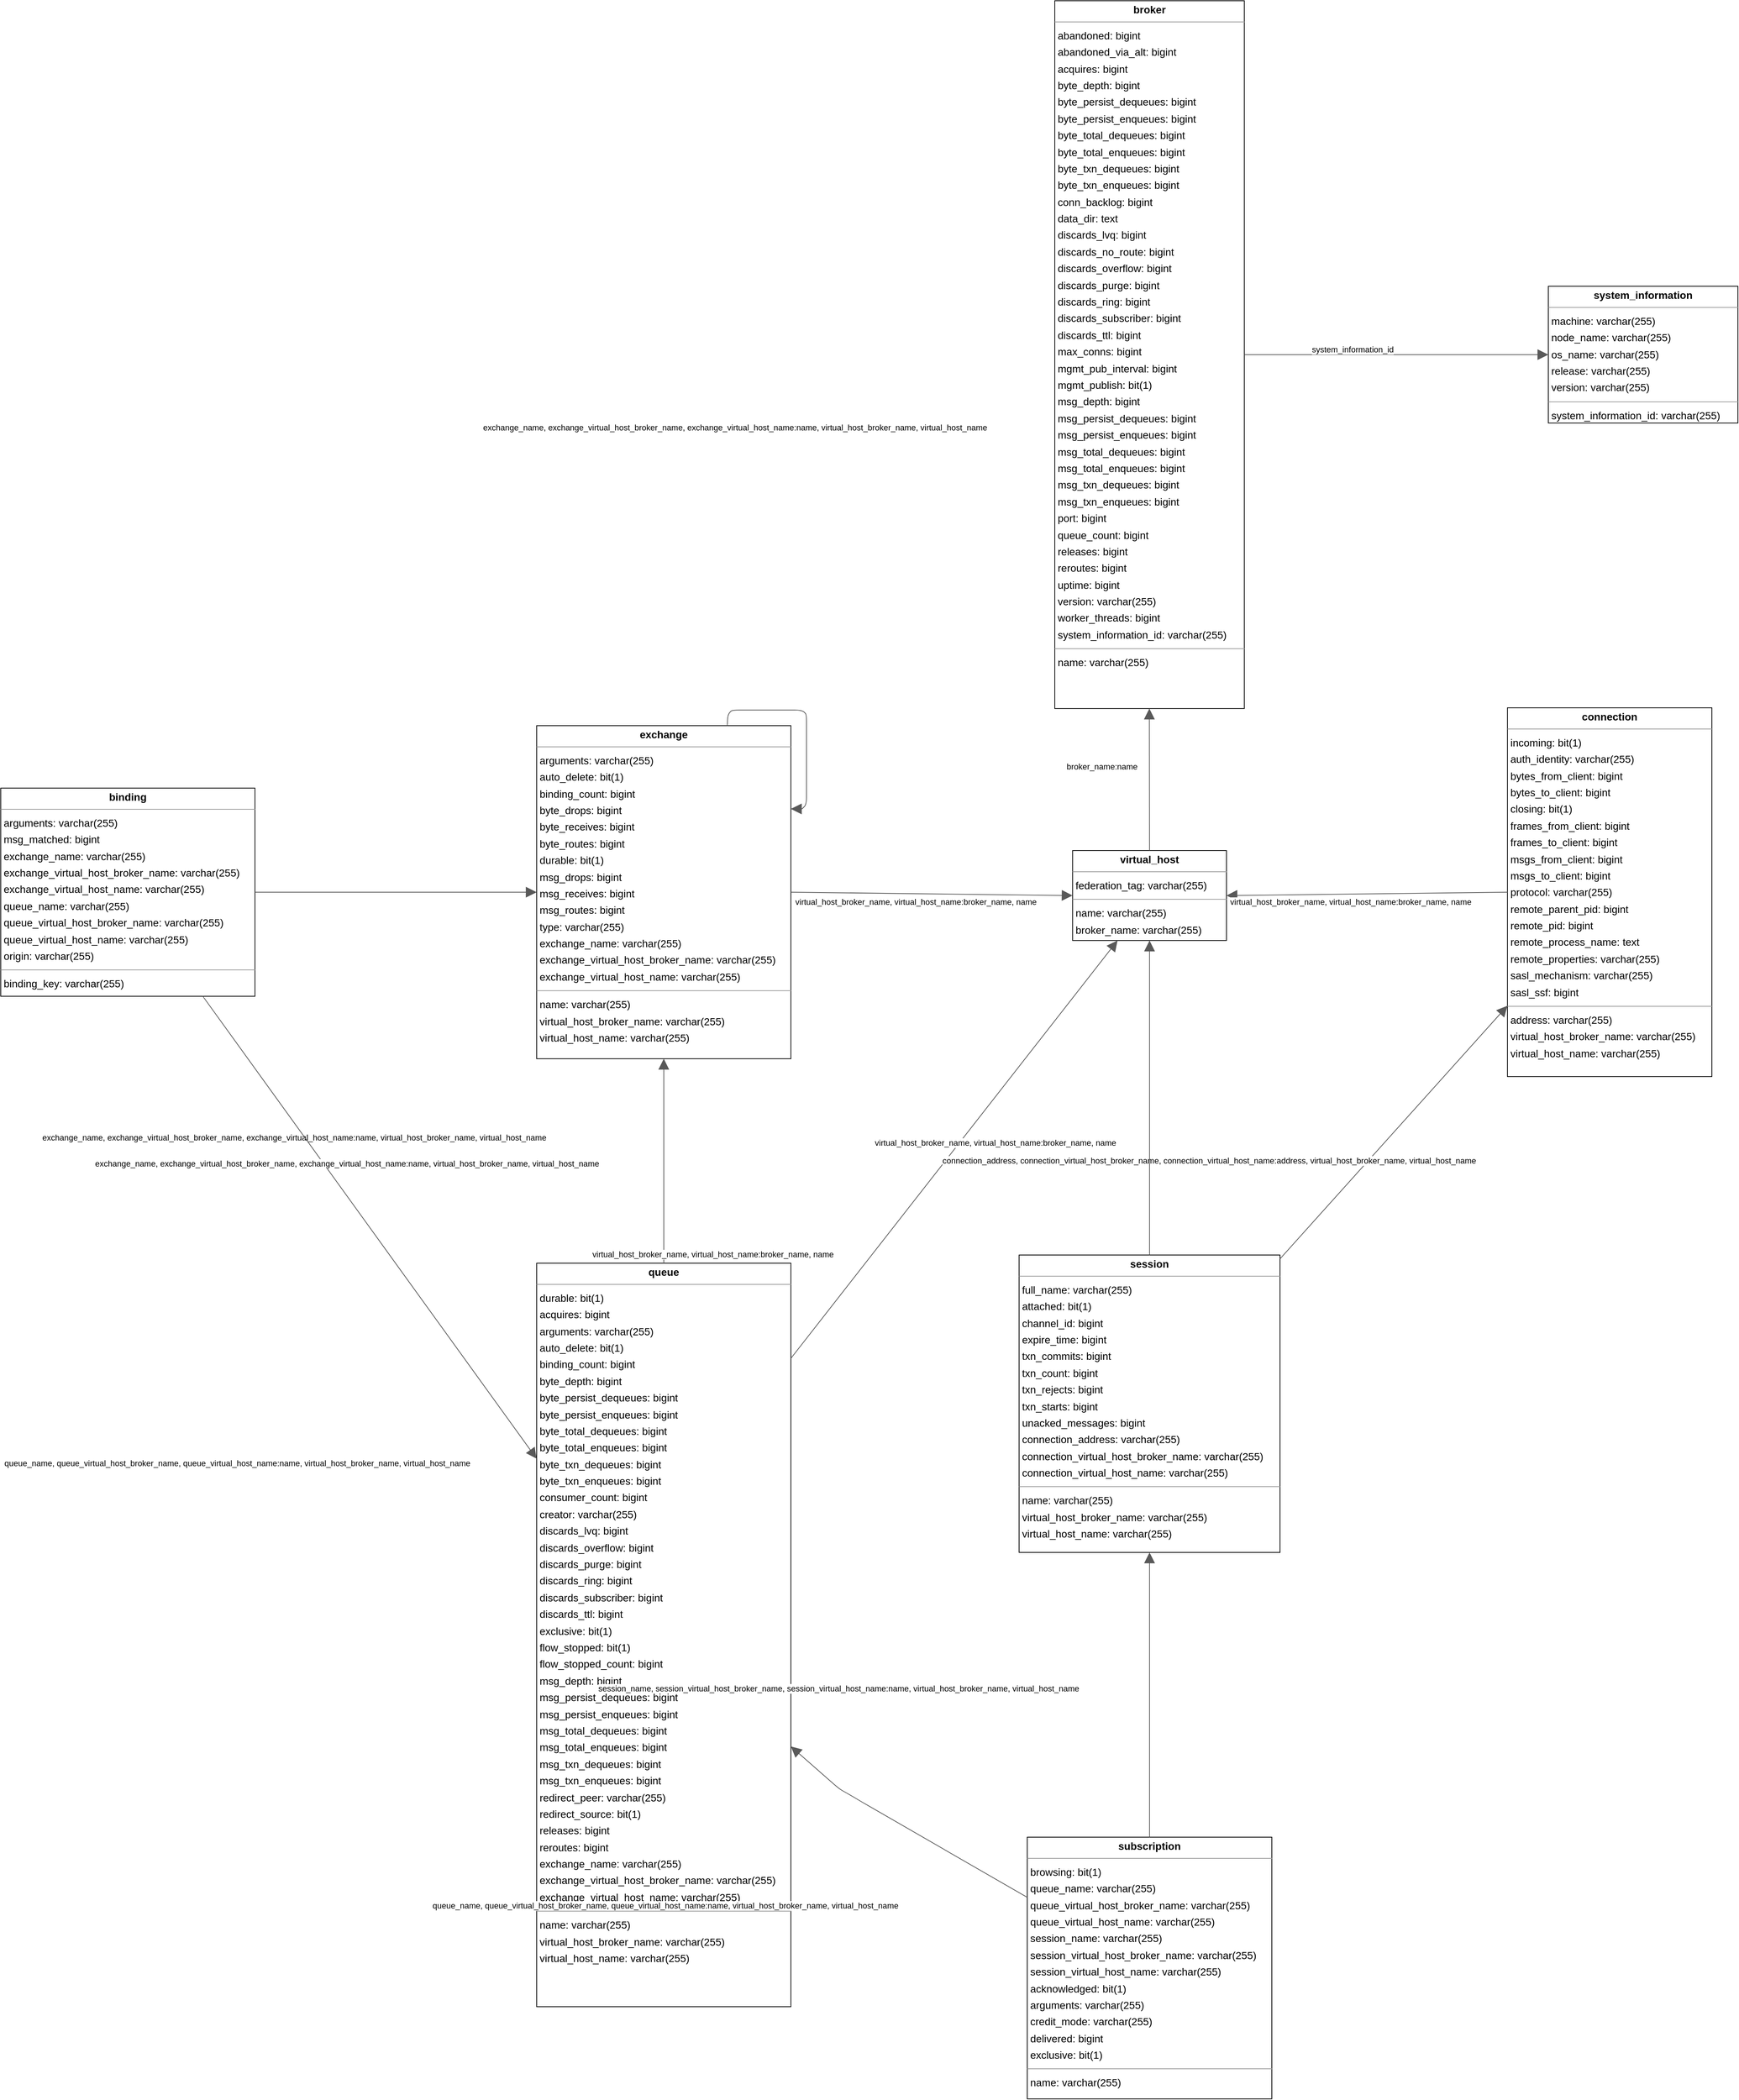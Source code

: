 <mxGraphModel dx="0" dy="0" grid="1" gridSize="10" guides="1" tooltips="1" connect="1" arrows="1" fold="1" page="0" pageScale="1" background="none" math="0" shadow="0">
  <root>
    <mxCell id="0" />
    <mxCell id="1" parent="0" />
    <mxCell id="node8" parent="1" vertex="1" value="&lt;p style=&quot;margin:0px;margin-top:4px;text-align:center;&quot;&gt;&lt;b&gt;binding&lt;/b&gt;&lt;/p&gt;&lt;hr size=&quot;1&quot;/&gt;&lt;p style=&quot;margin:0 0 0 4px;line-height:1.6;&quot;&gt; arguments: varchar(255)&lt;br/&gt; msg_matched: bigint&lt;br/&gt; exchange_name: varchar(255)&lt;br/&gt; exchange_virtual_host_broker_name: varchar(255)&lt;br/&gt; exchange_virtual_host_name: varchar(255)&lt;br/&gt; queue_name: varchar(255)&lt;br/&gt; queue_virtual_host_broker_name: varchar(255)&lt;br/&gt; queue_virtual_host_name: varchar(255)&lt;br/&gt; origin: varchar(255)&lt;/p&gt;&lt;hr size=&quot;1&quot;/&gt;&lt;p style=&quot;margin:0 0 0 4px;line-height:1.6;&quot;&gt; binding_key: varchar(255)&lt;/p&gt;" style="verticalAlign=top;align=left;overflow=fill;fontSize=14;fontFamily=Helvetica;html=1;rounded=0;shadow=0;comic=0;labelBackgroundColor=none;strokeWidth=1;">
      <mxGeometry x="-702" y="847" width="342" height="280" as="geometry" />
    </mxCell>
    <mxCell id="node6" parent="1" vertex="1" value="&lt;p style=&quot;margin:0px;margin-top:4px;text-align:center;&quot;&gt;&lt;b&gt;broker&lt;/b&gt;&lt;/p&gt;&lt;hr size=&quot;1&quot;/&gt;&lt;p style=&quot;margin:0 0 0 4px;line-height:1.6;&quot;&gt; abandoned: bigint&lt;br/&gt; abandoned_via_alt: bigint&lt;br/&gt; acquires: bigint&lt;br/&gt; byte_depth: bigint&lt;br/&gt; byte_persist_dequeues: bigint&lt;br/&gt; byte_persist_enqueues: bigint&lt;br/&gt; byte_total_dequeues: bigint&lt;br/&gt; byte_total_enqueues: bigint&lt;br/&gt; byte_txn_dequeues: bigint&lt;br/&gt; byte_txn_enqueues: bigint&lt;br/&gt; conn_backlog: bigint&lt;br/&gt; data_dir: text&lt;br/&gt; discards_lvq: bigint&lt;br/&gt; discards_no_route: bigint&lt;br/&gt; discards_overflow: bigint&lt;br/&gt; discards_purge: bigint&lt;br/&gt; discards_ring: bigint&lt;br/&gt; discards_subscriber: bigint&lt;br/&gt; discards_ttl: bigint&lt;br/&gt; max_conns: bigint&lt;br/&gt; mgmt_pub_interval: bigint&lt;br/&gt; mgmt_publish: bit(1)&lt;br/&gt; msg_depth: bigint&lt;br/&gt; msg_persist_dequeues: bigint&lt;br/&gt; msg_persist_enqueues: bigint&lt;br/&gt; msg_total_dequeues: bigint&lt;br/&gt; msg_total_enqueues: bigint&lt;br/&gt; msg_txn_dequeues: bigint&lt;br/&gt; msg_txn_enqueues: bigint&lt;br/&gt; port: bigint&lt;br/&gt; queue_count: bigint&lt;br/&gt; releases: bigint&lt;br/&gt; reroutes: bigint&lt;br/&gt; uptime: bigint&lt;br/&gt; version: varchar(255)&lt;br/&gt; worker_threads: bigint&lt;br/&gt; system_information_id: varchar(255)&lt;/p&gt;&lt;hr size=&quot;1&quot;/&gt;&lt;p style=&quot;margin:0 0 0 4px;line-height:1.6;&quot;&gt; name: varchar(255)&lt;/p&gt;" style="verticalAlign=top;align=left;overflow=fill;fontSize=14;fontFamily=Helvetica;html=1;rounded=0;shadow=0;comic=0;labelBackgroundColor=none;strokeWidth=1;">
      <mxGeometry x="716" y="-212" width="255" height="952" as="geometry" />
    </mxCell>
    <mxCell id="node1" parent="1" vertex="1" value="&lt;p style=&quot;margin:0px;margin-top:4px;text-align:center;&quot;&gt;&lt;b&gt;connection&lt;/b&gt;&lt;/p&gt;&lt;hr size=&quot;1&quot;/&gt;&lt;p style=&quot;margin:0 0 0 4px;line-height:1.6;&quot;&gt; incoming: bit(1)&lt;br/&gt; auth_identity: varchar(255)&lt;br/&gt; bytes_from_client: bigint&lt;br/&gt; bytes_to_client: bigint&lt;br/&gt; closing: bit(1)&lt;br/&gt; frames_from_client: bigint&lt;br/&gt; frames_to_client: bigint&lt;br/&gt; msgs_from_client: bigint&lt;br/&gt; msgs_to_client: bigint&lt;br/&gt; protocol: varchar(255)&lt;br/&gt; remote_parent_pid: bigint&lt;br/&gt; remote_pid: bigint&lt;br/&gt; remote_process_name: text&lt;br/&gt; remote_properties: varchar(255)&lt;br/&gt; sasl_mechanism: varchar(255)&lt;br/&gt; sasl_ssf: bigint&lt;/p&gt;&lt;hr size=&quot;1&quot;/&gt;&lt;p style=&quot;margin:0 0 0 4px;line-height:1.6;&quot;&gt; address: varchar(255)&lt;br/&gt; virtual_host_broker_name: varchar(255)&lt;br/&gt; virtual_host_name: varchar(255)&lt;/p&gt;" style="verticalAlign=top;align=left;overflow=fill;fontSize=14;fontFamily=Helvetica;html=1;rounded=0;shadow=0;comic=0;labelBackgroundColor=none;strokeWidth=1;">
      <mxGeometry x="1325" y="739" width="275" height="496" as="geometry" />
    </mxCell>
    <mxCell id="node7" parent="1" vertex="1" value="&lt;p style=&quot;margin:0px;margin-top:4px;text-align:center;&quot;&gt;&lt;b&gt;exchange&lt;/b&gt;&lt;/p&gt;&lt;hr size=&quot;1&quot;/&gt;&lt;p style=&quot;margin:0 0 0 4px;line-height:1.6;&quot;&gt; arguments: varchar(255)&lt;br/&gt; auto_delete: bit(1)&lt;br/&gt; binding_count: bigint&lt;br/&gt; byte_drops: bigint&lt;br/&gt; byte_receives: bigint&lt;br/&gt; byte_routes: bigint&lt;br/&gt; durable: bit(1)&lt;br/&gt; msg_drops: bigint&lt;br/&gt; msg_receives: bigint&lt;br/&gt; msg_routes: bigint&lt;br/&gt; type: varchar(255)&lt;br/&gt; exchange_name: varchar(255)&lt;br/&gt; exchange_virtual_host_broker_name: varchar(255)&lt;br/&gt; exchange_virtual_host_name: varchar(255)&lt;/p&gt;&lt;hr size=&quot;1&quot;/&gt;&lt;p style=&quot;margin:0 0 0 4px;line-height:1.6;&quot;&gt; name: varchar(255)&lt;br/&gt; virtual_host_broker_name: varchar(255)&lt;br/&gt; virtual_host_name: varchar(255)&lt;/p&gt;" style="verticalAlign=top;align=left;overflow=fill;fontSize=14;fontFamily=Helvetica;html=1;rounded=0;shadow=0;comic=0;labelBackgroundColor=none;strokeWidth=1;">
      <mxGeometry x="19" y="763" width="342" height="448" as="geometry" />
    </mxCell>
    <mxCell id="node5" parent="1" vertex="1" value="&lt;p style=&quot;margin:0px;margin-top:4px;text-align:center;&quot;&gt;&lt;b&gt;queue&lt;/b&gt;&lt;/p&gt;&lt;hr size=&quot;1&quot;/&gt;&lt;p style=&quot;margin:0 0 0 4px;line-height:1.6;&quot;&gt; durable: bit(1)&lt;br/&gt; acquires: bigint&lt;br/&gt; arguments: varchar(255)&lt;br/&gt; auto_delete: bit(1)&lt;br/&gt; binding_count: bigint&lt;br/&gt; byte_depth: bigint&lt;br/&gt; byte_persist_dequeues: bigint&lt;br/&gt; byte_persist_enqueues: bigint&lt;br/&gt; byte_total_dequeues: bigint&lt;br/&gt; byte_total_enqueues: bigint&lt;br/&gt; byte_txn_dequeues: bigint&lt;br/&gt; byte_txn_enqueues: bigint&lt;br/&gt; consumer_count: bigint&lt;br/&gt; creator: varchar(255)&lt;br/&gt; discards_lvq: bigint&lt;br/&gt; discards_overflow: bigint&lt;br/&gt; discards_purge: bigint&lt;br/&gt; discards_ring: bigint&lt;br/&gt; discards_subscriber: bigint&lt;br/&gt; discards_ttl: bigint&lt;br/&gt; exclusive: bit(1)&lt;br/&gt; flow_stopped: bit(1)&lt;br/&gt; flow_stopped_count: bigint&lt;br/&gt; msg_depth: bigint&lt;br/&gt; msg_persist_dequeues: bigint&lt;br/&gt; msg_persist_enqueues: bigint&lt;br/&gt; msg_total_dequeues: bigint&lt;br/&gt; msg_total_enqueues: bigint&lt;br/&gt; msg_txn_dequeues: bigint&lt;br/&gt; msg_txn_enqueues: bigint&lt;br/&gt; redirect_peer: varchar(255)&lt;br/&gt; redirect_source: bit(1)&lt;br/&gt; releases: bigint&lt;br/&gt; reroutes: bigint&lt;br/&gt; exchange_name: varchar(255)&lt;br/&gt; exchange_virtual_host_broker_name: varchar(255)&lt;br/&gt; exchange_virtual_host_name: varchar(255)&lt;/p&gt;&lt;hr size=&quot;1&quot;/&gt;&lt;p style=&quot;margin:0 0 0 4px;line-height:1.6;&quot;&gt; name: varchar(255)&lt;br/&gt; virtual_host_broker_name: varchar(255)&lt;br/&gt; virtual_host_name: varchar(255)&lt;/p&gt;" style="verticalAlign=top;align=left;overflow=fill;fontSize=14;fontFamily=Helvetica;html=1;rounded=0;shadow=0;comic=0;labelBackgroundColor=none;strokeWidth=1;">
      <mxGeometry x="19" y="1486" width="342" height="1000" as="geometry" />
    </mxCell>
    <mxCell id="node2" parent="1" vertex="1" value="&lt;p style=&quot;margin:0px;margin-top:4px;text-align:center;&quot;&gt;&lt;b&gt;session&lt;/b&gt;&lt;/p&gt;&lt;hr size=&quot;1&quot;/&gt;&lt;p style=&quot;margin:0 0 0 4px;line-height:1.6;&quot;&gt; full_name: varchar(255)&lt;br/&gt; attached: bit(1)&lt;br/&gt; channel_id: bigint&lt;br/&gt; expire_time: bigint&lt;br/&gt; txn_commits: bigint&lt;br/&gt; txn_count: bigint&lt;br/&gt; txn_rejects: bigint&lt;br/&gt; txn_starts: bigint&lt;br/&gt; unacked_messages: bigint&lt;br/&gt; connection_address: varchar(255)&lt;br/&gt; connection_virtual_host_broker_name: varchar(255)&lt;br/&gt; connection_virtual_host_name: varchar(255)&lt;/p&gt;&lt;hr size=&quot;1&quot;/&gt;&lt;p style=&quot;margin:0 0 0 4px;line-height:1.6;&quot;&gt; name: varchar(255)&lt;br/&gt; virtual_host_broker_name: varchar(255)&lt;br/&gt; virtual_host_name: varchar(255)&lt;/p&gt;" style="verticalAlign=top;align=left;overflow=fill;fontSize=14;fontFamily=Helvetica;html=1;rounded=0;shadow=0;comic=0;labelBackgroundColor=none;strokeWidth=1;">
      <mxGeometry x="668" y="1475" width="351" height="400" as="geometry" />
    </mxCell>
    <mxCell id="node3" parent="1" vertex="1" value="&lt;p style=&quot;margin:0px;margin-top:4px;text-align:center;&quot;&gt;&lt;b&gt;subscription&lt;/b&gt;&lt;/p&gt;&lt;hr size=&quot;1&quot;/&gt;&lt;p style=&quot;margin:0 0 0 4px;line-height:1.6;&quot;&gt; browsing: bit(1)&lt;br/&gt; queue_name: varchar(255)&lt;br/&gt; queue_virtual_host_broker_name: varchar(255)&lt;br/&gt; queue_virtual_host_name: varchar(255)&lt;br/&gt; session_name: varchar(255)&lt;br/&gt; session_virtual_host_broker_name: varchar(255)&lt;br/&gt; session_virtual_host_name: varchar(255)&lt;br/&gt; acknowledged: bit(1)&lt;br/&gt; arguments: varchar(255)&lt;br/&gt; credit_mode: varchar(255)&lt;br/&gt; delivered: bigint&lt;br/&gt; exclusive: bit(1)&lt;/p&gt;&lt;hr size=&quot;1&quot;/&gt;&lt;p style=&quot;margin:0 0 0 4px;line-height:1.6;&quot;&gt; name: varchar(255)&lt;/p&gt;" style="verticalAlign=top;align=left;overflow=fill;fontSize=14;fontFamily=Helvetica;html=1;rounded=0;shadow=0;comic=0;labelBackgroundColor=none;strokeWidth=1;">
      <mxGeometry x="679" y="2258" width="329" height="352" as="geometry" />
    </mxCell>
    <mxCell id="node4" parent="1" vertex="1" value="&lt;p style=&quot;margin:0px;margin-top:4px;text-align:center;&quot;&gt;&lt;b&gt;system_information&lt;/b&gt;&lt;/p&gt;&lt;hr size=&quot;1&quot;/&gt;&lt;p style=&quot;margin:0 0 0 4px;line-height:1.6;&quot;&gt; machine: varchar(255)&lt;br/&gt; node_name: varchar(255)&lt;br/&gt; os_name: varchar(255)&lt;br/&gt; release: varchar(255)&lt;br/&gt; version: varchar(255)&lt;/p&gt;&lt;hr size=&quot;1&quot;/&gt;&lt;p style=&quot;margin:0 0 0 4px;line-height:1.6;&quot;&gt; system_information_id: varchar(255)&lt;/p&gt;" style="verticalAlign=top;align=left;overflow=fill;fontSize=14;fontFamily=Helvetica;html=1;rounded=0;shadow=0;comic=0;labelBackgroundColor=none;strokeWidth=1;">
      <mxGeometry x="1380" y="172" width="255" height="184" as="geometry" />
    </mxCell>
    <mxCell id="node0" parent="1" vertex="1" value="&lt;p style=&quot;margin:0px;margin-top:4px;text-align:center;&quot;&gt;&lt;b&gt;virtual_host&lt;/b&gt;&lt;/p&gt;&lt;hr size=&quot;1&quot;/&gt;&lt;p style=&quot;margin:0 0 0 4px;line-height:1.6;&quot;&gt; federation_tag: varchar(255)&lt;/p&gt;&lt;hr size=&quot;1&quot;/&gt;&lt;p style=&quot;margin:0 0 0 4px;line-height:1.6;&quot;&gt; name: varchar(255)&lt;br/&gt; broker_name: varchar(255)&lt;/p&gt;" style="verticalAlign=top;align=left;overflow=fill;fontSize=14;fontFamily=Helvetica;html=1;rounded=0;shadow=0;comic=0;labelBackgroundColor=none;strokeWidth=1;">
      <mxGeometry x="740" y="931" width="207" height="121" as="geometry" />
    </mxCell>
    <mxCell id="edge4" edge="1" value="" parent="1" source="node8" target="node7" style="html=1;rounded=1;;dashed=0;startArrow=none;endArrow=block;endSize=12;strokeColor=#595959;exitX=1.000;exitY=0.500;exitDx=0;exitDy=0;entryX=0.000;entryY=0.500;entryDx=0;entryDy=0;">
      <mxGeometry width="50" height="50" relative="1" as="geometry">
        <Array as="points" />
      </mxGeometry>
    </mxCell>
    <mxCell id="label26" parent="edge4" vertex="1" connectable="0" value="exchange_name, exchange_virtual_host_broker_name, exchange_virtual_host_name:name, virtual_host_broker_name, virtual_host_name" style="edgeLabel;resizable=0;html=1;align=left;verticalAlign=top;strokeColor=default;">
      <mxGeometry x="-648" y="1304" as="geometry" />
    </mxCell>
    <mxCell id="edge10" edge="1" value="" parent="1" source="node8" target="node5" style="html=1;rounded=1;;dashed=0;startArrow=none;endArrow=block;endSize=12;strokeColor=#595959;exitX=0.795;exitY=1.000;exitDx=0;exitDy=0;entryX=0.000;entryY=0.263;entryDx=0;entryDy=0;">
      <mxGeometry width="50" height="50" relative="1" as="geometry">
        <Array as="points" />
      </mxGeometry>
    </mxCell>
    <mxCell id="label62" parent="edge10" vertex="1" connectable="0" value="queue_name, queue_virtual_host_broker_name, queue_virtual_host_name:name, virtual_host_broker_name, virtual_host_name" style="edgeLabel;resizable=0;html=1;align=left;verticalAlign=top;strokeColor=default;">
      <mxGeometry x="-699" y="1742" as="geometry" />
    </mxCell>
    <mxCell id="edge1" edge="1" value="" parent="1" source="node6" target="node4" style="html=1;rounded=1;;dashed=0;startArrow=none;endArrow=block;endSize=12;strokeColor=#595959;exitX=1.000;exitY=0.500;exitDx=0;exitDy=0;entryX=0.000;entryY=0.500;entryDx=0;entryDy=0;">
      <mxGeometry width="50" height="50" relative="1" as="geometry">
        <Array as="points" />
      </mxGeometry>
    </mxCell>
    <mxCell id="label8" parent="edge1" vertex="1" connectable="0" value="system_information_id" style="edgeLabel;resizable=0;html=1;align=left;verticalAlign=top;strokeColor=default;">
      <mxGeometry x="1060" y="244" as="geometry" />
    </mxCell>
    <mxCell id="edge11" edge="1" value="" parent="1" source="node1" target="node0" style="html=1;rounded=1;;dashed=0;startArrow=none;endArrow=block;endSize=12;strokeColor=#595959;exitX=0.000;exitY=0.500;exitDx=0;exitDy=0;entryX=1.000;entryY=0.500;entryDx=0;entryDy=0;">
      <mxGeometry width="50" height="50" relative="1" as="geometry">
        <Array as="points" />
      </mxGeometry>
    </mxCell>
    <mxCell id="label68" parent="edge11" vertex="1" connectable="0" value="virtual_host_broker_name, virtual_host_name:broker_name, name" style="edgeLabel;resizable=0;html=1;align=left;verticalAlign=top;strokeColor=default;">
      <mxGeometry x="950" y="987" as="geometry" />
    </mxCell>
    <mxCell id="edge2" edge="1" value="" parent="1" source="node7" target="node7" style="html=1;rounded=1;;dashed=0;startArrow=none;endArrow=block;endSize=12;strokeColor=#595959;exitX=0.750;exitY=0.000;exitDx=0;exitDy=0;entryX=1.000;entryY=0.250;entryDx=0;entryDy=0;">
      <mxGeometry width="50" height="50" relative="1" as="geometry">
        <Array as="points">
          <mxPoint x="276" y="748" />
          <mxPoint x="282" y="742" />
          <mxPoint x="376" y="742" />
          <mxPoint x="382" y="748" />
          <mxPoint x="382" y="869" />
          <mxPoint x="376" y="875" />
        </Array>
      </mxGeometry>
    </mxCell>
    <mxCell id="label14" parent="edge2" vertex="1" connectable="0" value="exchange_name, exchange_virtual_host_broker_name, exchange_virtual_host_name:name, virtual_host_broker_name, virtual_host_name" style="edgeLabel;resizable=0;html=1;align=left;verticalAlign=top;strokeColor=default;">
      <mxGeometry x="-55" y="349" as="geometry" />
    </mxCell>
    <mxCell id="edge12" edge="1" value="" parent="1" source="node7" target="node0" style="html=1;rounded=1;;dashed=0;startArrow=none;endArrow=block;endSize=12;strokeColor=#595959;exitX=1.000;exitY=0.500;exitDx=0;exitDy=0;entryX=0.000;entryY=0.500;entryDx=0;entryDy=0;">
      <mxGeometry width="50" height="50" relative="1" as="geometry">
        <Array as="points" />
      </mxGeometry>
    </mxCell>
    <mxCell id="label74" parent="edge12" vertex="1" connectable="0" value="virtual_host_broker_name, virtual_host_name:broker_name, name" style="edgeLabel;resizable=0;html=1;align=left;verticalAlign=top;strokeColor=default;">
      <mxGeometry x="365" y="987" as="geometry" />
    </mxCell>
    <mxCell id="edge8" edge="1" value="" parent="1" source="node5" target="node7" style="html=1;rounded=1;;dashed=0;startArrow=none;endArrow=block;endSize=12;strokeColor=#595959;exitX=0.500;exitY=0.000;exitDx=0;exitDy=0;entryX=0.500;entryY=1.000;entryDx=0;entryDy=0;">
      <mxGeometry width="50" height="50" relative="1" as="geometry">
        <Array as="points" />
      </mxGeometry>
    </mxCell>
    <mxCell id="label50" parent="edge8" vertex="1" connectable="0" value="exchange_name, exchange_virtual_host_broker_name, exchange_virtual_host_name:name, virtual_host_broker_name, virtual_host_name" style="edgeLabel;resizable=0;html=1;align=left;verticalAlign=top;strokeColor=default;">
      <mxGeometry x="-577" y="1339" as="geometry" />
    </mxCell>
    <mxCell id="edge5" edge="1" value="" parent="1" source="node5" target="node0" style="html=1;rounded=1;;dashed=0;startArrow=none;endArrow=block;endSize=12;strokeColor=#595959;exitX=1.000;exitY=0.128;exitDx=0;exitDy=0;entryX=0.292;entryY=1.000;entryDx=0;entryDy=0;">
      <mxGeometry width="50" height="50" relative="1" as="geometry">
        <Array as="points" />
      </mxGeometry>
    </mxCell>
    <mxCell id="label32" parent="edge5" vertex="1" connectable="0" value="virtual_host_broker_name, virtual_host_name:broker_name, name" style="edgeLabel;resizable=0;html=1;align=left;verticalAlign=top;strokeColor=default;">
      <mxGeometry x="92" y="1461" as="geometry" />
    </mxCell>
    <mxCell id="edge3" edge="1" value="" parent="1" source="node2" target="node1" style="html=1;rounded=1;;dashed=0;startArrow=none;endArrow=block;endSize=12;strokeColor=#595959;exitX=1.000;exitY=0.013;exitDx=0;exitDy=0;entryX=0.000;entryY=0.808;entryDx=0;entryDy=0;">
      <mxGeometry width="50" height="50" relative="1" as="geometry">
        <Array as="points" />
      </mxGeometry>
    </mxCell>
    <mxCell id="label20" parent="edge3" vertex="1" connectable="0" value="connection_address, connection_virtual_host_broker_name, connection_virtual_host_name:address, virtual_host_broker_name, virtual_host_name" style="edgeLabel;resizable=0;html=1;align=left;verticalAlign=top;strokeColor=default;">
      <mxGeometry x="563" y="1335" as="geometry" />
    </mxCell>
    <mxCell id="edge0" edge="1" value="" parent="1" source="node2" target="node0" style="html=1;rounded=1;;dashed=0;startArrow=none;endArrow=block;endSize=12;strokeColor=#595959;exitX=0.500;exitY=0.000;exitDx=0;exitDy=0;entryX=0.500;entryY=1.000;entryDx=0;entryDy=0;">
      <mxGeometry width="50" height="50" relative="1" as="geometry">
        <Array as="points" />
      </mxGeometry>
    </mxCell>
    <mxCell id="label2" parent="edge0" vertex="1" connectable="0" value="virtual_host_broker_name, virtual_host_name:broker_name, name" style="edgeLabel;resizable=0;html=1;align=left;verticalAlign=top;strokeColor=default;">
      <mxGeometry x="472" y="1311" as="geometry" />
    </mxCell>
    <mxCell id="edge6" edge="1" value="" parent="1" source="node3" target="node5" style="html=1;rounded=1;;dashed=0;startArrow=none;endArrow=block;endSize=12;strokeColor=#595959;exitX=0.000;exitY=0.230;exitDx=0;exitDy=0;entryX=1.000;entryY=0.650;entryDx=0;entryDy=0;">
      <mxGeometry width="50" height="50" relative="1" as="geometry">
        <Array as="points">
          <mxPoint x="457" y="2211" />
          <mxPoint x="442" y="2202" />
          <mxPoint x="426" y="2193" />
        </Array>
      </mxGeometry>
    </mxCell>
    <mxCell id="label38" parent="edge6" vertex="1" connectable="0" value="queue_name, queue_virtual_host_broker_name, queue_virtual_host_name:name, virtual_host_broker_name, virtual_host_name" style="edgeLabel;resizable=0;html=1;align=left;verticalAlign=top;strokeColor=default;">
      <mxGeometry x="-123" y="2337" as="geometry" />
    </mxCell>
    <mxCell id="edge9" edge="1" value="" parent="1" source="node3" target="node2" style="html=1;rounded=1;;dashed=0;startArrow=none;endArrow=block;endSize=12;strokeColor=#595959;exitX=0.500;exitY=0.000;exitDx=0;exitDy=0;entryX=0.500;entryY=1.000;entryDx=0;entryDy=0;">
      <mxGeometry width="50" height="50" relative="1" as="geometry">
        <Array as="points" />
      </mxGeometry>
    </mxCell>
    <mxCell id="label56" parent="edge9" vertex="1" connectable="0" value="session_name, session_virtual_host_broker_name, session_virtual_host_name:name, virtual_host_broker_name, virtual_host_name" style="edgeLabel;resizable=0;html=1;align=left;verticalAlign=top;strokeColor=default;">
      <mxGeometry x="100" y="2045" as="geometry" />
    </mxCell>
    <mxCell id="edge7" edge="1" value="" parent="1" source="node0" target="node6" style="html=1;rounded=1;;dashed=0;startArrow=none;endArrow=block;endSize=12;strokeColor=#595959;exitX=0.500;exitY=0.000;exitDx=0;exitDy=0;entryX=0.499;entryY=1.000;entryDx=0;entryDy=0;">
      <mxGeometry width="50" height="50" relative="1" as="geometry">
        <Array as="points" />
      </mxGeometry>
    </mxCell>
    <mxCell id="label44" parent="edge7" vertex="1" connectable="0" value="broker_name:name" style="edgeLabel;resizable=0;html=1;align=left;verticalAlign=top;strokeColor=default;">
      <mxGeometry x="730" y="805" as="geometry" />
    </mxCell>
  </root>
</mxGraphModel>
